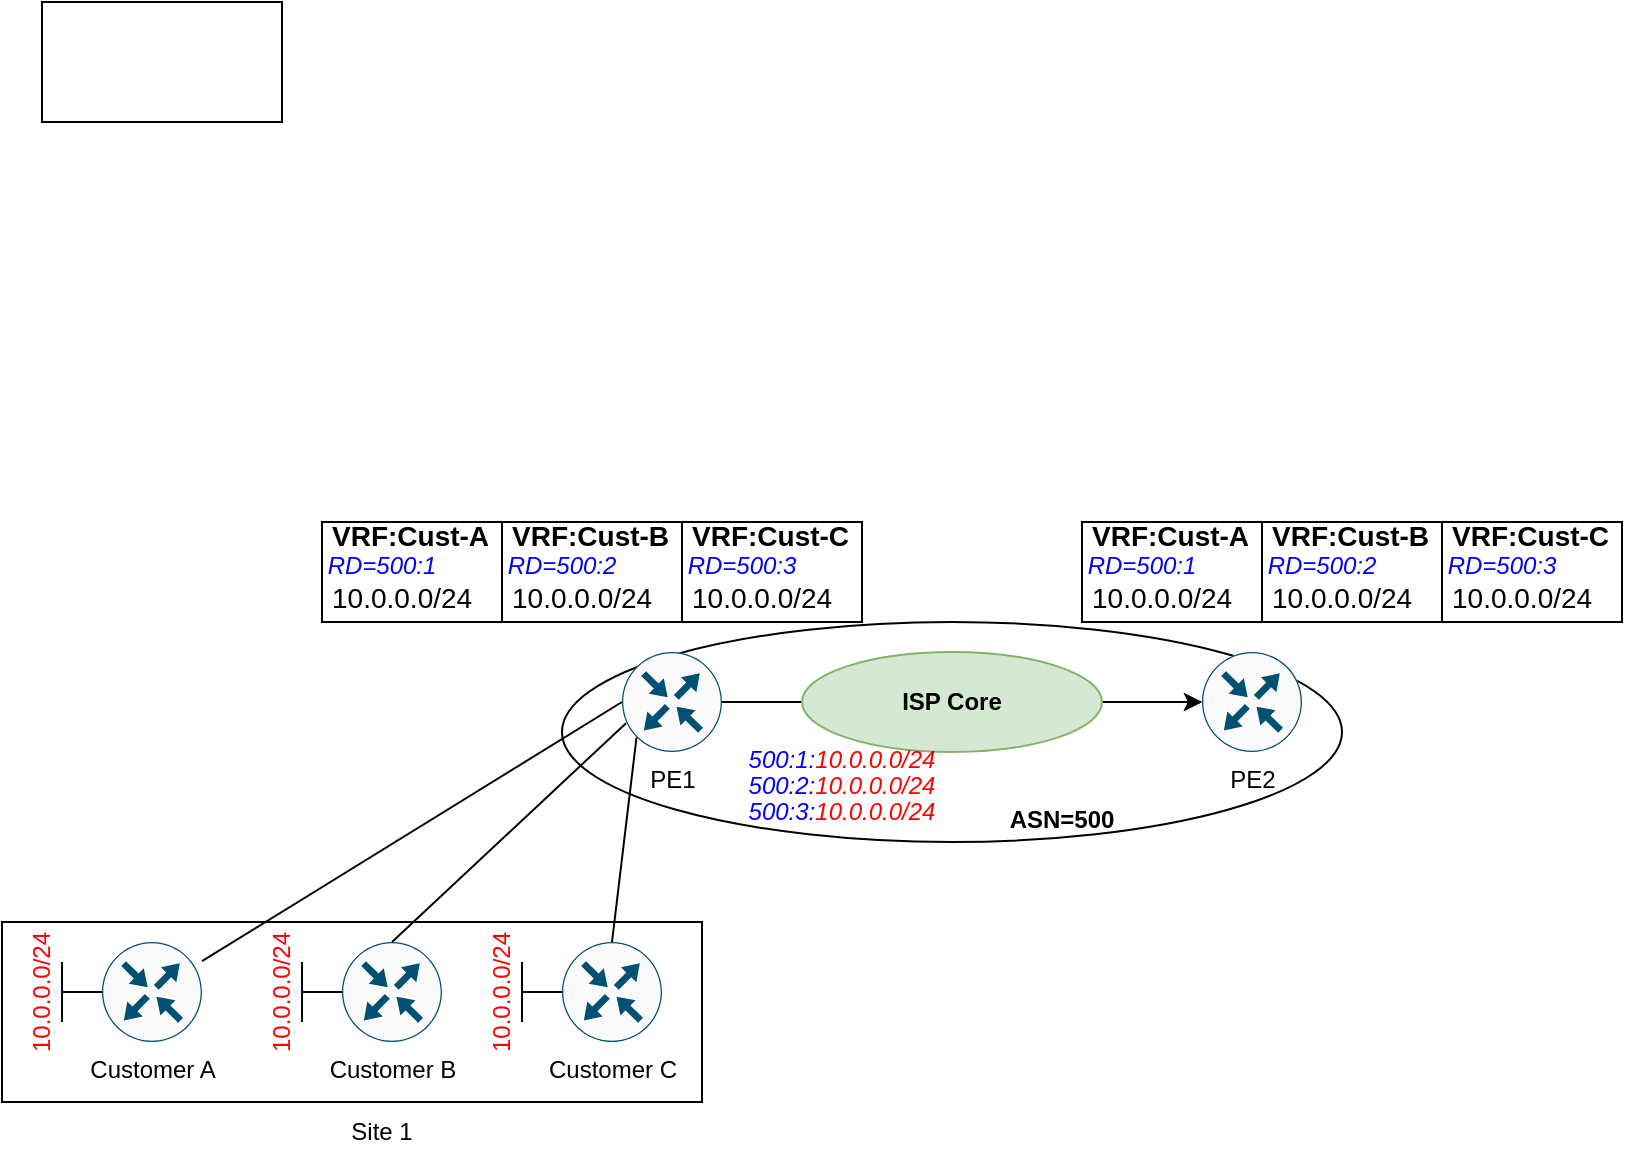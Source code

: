 <mxfile version="21.0.2" type="device"><diagram name="Page-1" id="muPaQaJCjlGbJcmJpqVc"><mxGraphModel dx="989" dy="488" grid="1" gridSize="10" guides="1" tooltips="1" connect="1" arrows="1" fold="1" page="1" pageScale="1" pageWidth="1169" pageHeight="827" math="0" shadow="0"><root><mxCell id="0"/><mxCell id="1" parent="0"/><mxCell id="kxpu9zdOZQyNYcgP9EJE-6" value="" style="ellipse;whiteSpace=wrap;html=1;" vertex="1" parent="1"><mxGeometry x="350" y="330" width="390" height="110" as="geometry"/></mxCell><mxCell id="kxpu9zdOZQyNYcgP9EJE-4" value="" style="rounded=0;whiteSpace=wrap;html=1;" vertex="1" parent="1"><mxGeometry x="70" y="480" width="350" height="90" as="geometry"/></mxCell><mxCell id="kxpu9zdOZQyNYcgP9EJE-10" style="rounded=0;orthogonalLoop=1;jettySize=auto;html=1;entryX=0;entryY=0.5;entryDx=0;entryDy=0;entryPerimeter=0;endArrow=none;endFill=0;" edge="1" parent="1" source="kxpu9zdOZQyNYcgP9EJE-1" target="kxpu9zdOZQyNYcgP9EJE-7"><mxGeometry relative="1" as="geometry"/></mxCell><mxCell id="kxpu9zdOZQyNYcgP9EJE-1" value="Customer A" style="sketch=0;points=[[0.5,0,0],[1,0.5,0],[0.5,1,0],[0,0.5,0],[0.145,0.145,0],[0.856,0.145,0],[0.855,0.856,0],[0.145,0.855,0]];verticalLabelPosition=bottom;html=1;verticalAlign=top;aspect=fixed;align=center;pointerEvents=1;shape=mxgraph.cisco19.rect;prIcon=router;fillColor=#FAFAFA;strokeColor=#005073;" vertex="1" parent="1"><mxGeometry x="120" y="490" width="50" height="50" as="geometry"/></mxCell><mxCell id="kxpu9zdOZQyNYcgP9EJE-2" value="Customer B" style="sketch=0;points=[[0.5,0,0],[1,0.5,0],[0.5,1,0],[0,0.5,0],[0.145,0.145,0],[0.856,0.145,0],[0.855,0.856,0],[0.145,0.855,0]];verticalLabelPosition=bottom;html=1;verticalAlign=top;aspect=fixed;align=center;pointerEvents=1;shape=mxgraph.cisco19.rect;prIcon=router;fillColor=#FAFAFA;strokeColor=#005073;" vertex="1" parent="1"><mxGeometry x="240" y="490" width="50" height="50" as="geometry"/></mxCell><mxCell id="kxpu9zdOZQyNYcgP9EJE-3" value="Customer C" style="sketch=0;points=[[0.5,0,0],[1,0.5,0],[0.5,1,0],[0,0.5,0],[0.145,0.145,0],[0.856,0.145,0],[0.855,0.856,0],[0.145,0.855,0]];verticalLabelPosition=bottom;html=1;verticalAlign=top;aspect=fixed;align=center;pointerEvents=1;shape=mxgraph.cisco19.rect;prIcon=router;fillColor=#FAFAFA;strokeColor=#005073;" vertex="1" parent="1"><mxGeometry x="350" y="490" width="50" height="50" as="geometry"/></mxCell><mxCell id="kxpu9zdOZQyNYcgP9EJE-5" value="Site 1" style="text;html=1;strokeColor=none;fillColor=none;align=center;verticalAlign=middle;whiteSpace=wrap;rounded=0;" vertex="1" parent="1"><mxGeometry x="230" y="570" width="60" height="30" as="geometry"/></mxCell><mxCell id="kxpu9zdOZQyNYcgP9EJE-34" style="edgeStyle=orthogonalEdgeStyle;rounded=0;orthogonalLoop=1;jettySize=auto;html=1;exitX=1;exitY=0.5;exitDx=0;exitDy=0;exitPerimeter=0;" edge="1" parent="1" source="kxpu9zdOZQyNYcgP9EJE-7" target="kxpu9zdOZQyNYcgP9EJE-8"><mxGeometry relative="1" as="geometry"/></mxCell><mxCell id="kxpu9zdOZQyNYcgP9EJE-7" value="PE1" style="sketch=0;points=[[0.5,0,0],[1,0.5,0],[0.5,1,0],[0,0.5,0],[0.145,0.145,0],[0.856,0.145,0],[0.855,0.856,0],[0.145,0.855,0]];verticalLabelPosition=bottom;html=1;verticalAlign=top;aspect=fixed;align=center;pointerEvents=1;shape=mxgraph.cisco19.rect;prIcon=router;fillColor=#FAFAFA;strokeColor=#005073;" vertex="1" parent="1"><mxGeometry x="380" y="345" width="50" height="50" as="geometry"/></mxCell><mxCell id="kxpu9zdOZQyNYcgP9EJE-8" value="PE2" style="sketch=0;points=[[0.5,0,0],[1,0.5,0],[0.5,1,0],[0,0.5,0],[0.145,0.145,0],[0.856,0.145,0],[0.855,0.856,0],[0.145,0.855,0]];verticalLabelPosition=bottom;html=1;verticalAlign=top;aspect=fixed;align=center;pointerEvents=1;shape=mxgraph.cisco19.rect;prIcon=router;fillColor=#FAFAFA;strokeColor=#005073;" vertex="1" parent="1"><mxGeometry x="670" y="345" width="50" height="50" as="geometry"/></mxCell><mxCell id="kxpu9zdOZQyNYcgP9EJE-35" value="" style="edgeStyle=orthogonalEdgeStyle;rounded=0;orthogonalLoop=1;jettySize=auto;html=1;" edge="1" parent="1" source="kxpu9zdOZQyNYcgP9EJE-9" target="kxpu9zdOZQyNYcgP9EJE-8"><mxGeometry relative="1" as="geometry"/></mxCell><mxCell id="kxpu9zdOZQyNYcgP9EJE-9" value="&lt;b&gt;ISP Core&lt;/b&gt;" style="ellipse;whiteSpace=wrap;html=1;fillColor=#d5e8d4;strokeColor=#82b366;" vertex="1" parent="1"><mxGeometry x="470" y="345" width="150" height="50" as="geometry"/></mxCell><mxCell id="kxpu9zdOZQyNYcgP9EJE-11" style="rounded=0;orthogonalLoop=1;jettySize=auto;html=1;endArrow=none;endFill=0;exitX=0.5;exitY=0;exitDx=0;exitDy=0;exitPerimeter=0;entryX=0.04;entryY=0.712;entryDx=0;entryDy=0;entryPerimeter=0;" edge="1" parent="1" source="kxpu9zdOZQyNYcgP9EJE-2" target="kxpu9zdOZQyNYcgP9EJE-7"><mxGeometry relative="1" as="geometry"><mxPoint x="180" y="510" as="sourcePoint"/><mxPoint x="390" y="380" as="targetPoint"/></mxGeometry></mxCell><mxCell id="kxpu9zdOZQyNYcgP9EJE-12" style="rounded=0;orthogonalLoop=1;jettySize=auto;html=1;entryX=0.145;entryY=0.855;entryDx=0;entryDy=0;entryPerimeter=0;endArrow=none;endFill=0;exitX=0.5;exitY=0;exitDx=0;exitDy=0;exitPerimeter=0;" edge="1" parent="1" source="kxpu9zdOZQyNYcgP9EJE-3" target="kxpu9zdOZQyNYcgP9EJE-7"><mxGeometry relative="1" as="geometry"><mxPoint x="275" y="500" as="sourcePoint"/><mxPoint x="390" y="380" as="targetPoint"/></mxGeometry></mxCell><mxCell id="kxpu9zdOZQyNYcgP9EJE-13" value="" style="endArrow=none;html=1;rounded=0;" edge="1" parent="1"><mxGeometry width="50" height="50" relative="1" as="geometry"><mxPoint x="100" y="530" as="sourcePoint"/><mxPoint x="100" y="500" as="targetPoint"/></mxGeometry></mxCell><mxCell id="kxpu9zdOZQyNYcgP9EJE-14" value="" style="endArrow=none;html=1;rounded=0;entryX=0;entryY=0.5;entryDx=0;entryDy=0;entryPerimeter=0;" edge="1" parent="1" target="kxpu9zdOZQyNYcgP9EJE-1"><mxGeometry width="50" height="50" relative="1" as="geometry"><mxPoint x="100" y="515" as="sourcePoint"/><mxPoint x="110" y="510" as="targetPoint"/></mxGeometry></mxCell><mxCell id="kxpu9zdOZQyNYcgP9EJE-16" value="" style="endArrow=none;html=1;rounded=0;entryX=0;entryY=0.5;entryDx=0;entryDy=0;entryPerimeter=0;" edge="1" parent="1"><mxGeometry width="50" height="50" relative="1" as="geometry"><mxPoint x="220" y="515" as="sourcePoint"/><mxPoint x="240" y="515" as="targetPoint"/></mxGeometry></mxCell><mxCell id="kxpu9zdOZQyNYcgP9EJE-17" value="" style="endArrow=none;html=1;rounded=0;" edge="1" parent="1"><mxGeometry width="50" height="50" relative="1" as="geometry"><mxPoint x="220" y="530" as="sourcePoint"/><mxPoint x="220" y="500" as="targetPoint"/></mxGeometry></mxCell><mxCell id="kxpu9zdOZQyNYcgP9EJE-18" value="" style="endArrow=none;html=1;rounded=0;entryX=0;entryY=0.5;entryDx=0;entryDy=0;entryPerimeter=0;" edge="1" parent="1"><mxGeometry width="50" height="50" relative="1" as="geometry"><mxPoint x="330" y="515" as="sourcePoint"/><mxPoint x="350" y="515" as="targetPoint"/></mxGeometry></mxCell><mxCell id="kxpu9zdOZQyNYcgP9EJE-19" value="" style="endArrow=none;html=1;rounded=0;" edge="1" parent="1"><mxGeometry width="50" height="50" relative="1" as="geometry"><mxPoint x="330" y="530" as="sourcePoint"/><mxPoint x="330" y="500" as="targetPoint"/></mxGeometry></mxCell><mxCell id="kxpu9zdOZQyNYcgP9EJE-20" value="&lt;font color=&quot;#ff0000&quot;&gt;10.0.0.0/24&lt;/font&gt;" style="text;html=1;strokeColor=none;fillColor=none;align=center;verticalAlign=middle;whiteSpace=wrap;rounded=0;rotation=-90;" vertex="1" parent="1"><mxGeometry x="180" y="500" width="60" height="30" as="geometry"/></mxCell><mxCell id="kxpu9zdOZQyNYcgP9EJE-21" value="&lt;font color=&quot;#ff0000&quot;&gt;10.0.0.0/24&lt;/font&gt;" style="text;html=1;strokeColor=none;fillColor=none;align=center;verticalAlign=middle;whiteSpace=wrap;rounded=0;rotation=-90;" vertex="1" parent="1"><mxGeometry x="290" y="500" width="60" height="30" as="geometry"/></mxCell><mxCell id="kxpu9zdOZQyNYcgP9EJE-22" value="&lt;font color=&quot;#ff0000&quot;&gt;10.0.0.0/24&lt;/font&gt;" style="text;html=1;strokeColor=none;fillColor=none;align=center;verticalAlign=middle;whiteSpace=wrap;rounded=0;rotation=-90;" vertex="1" parent="1"><mxGeometry x="60" y="500" width="60" height="30" as="geometry"/></mxCell><mxCell id="kxpu9zdOZQyNYcgP9EJE-23" value="" style="rounded=0;whiteSpace=wrap;html=1;" vertex="1" parent="1"><mxGeometry x="90" y="20" width="120" height="60" as="geometry"/></mxCell><mxCell id="kxpu9zdOZQyNYcgP9EJE-28" value="&lt;h1 style=&quot;font-size: 14px;&quot;&gt;&lt;font style=&quot;font-size: 14px;&quot;&gt;VRF:Cust-A&lt;/font&gt;&lt;/h1&gt;&lt;p style=&quot;font-size: 14px;&quot;&gt;&lt;font style=&quot;font-size: 14px;&quot;&gt;10.0.0.0/24&lt;/font&gt;&lt;/p&gt;" style="text;html=1;strokeColor=default;fillColor=default;spacing=5;spacingTop=-20;whiteSpace=wrap;overflow=hidden;rounded=0;" vertex="1" parent="1"><mxGeometry x="230" y="280" width="90" height="50" as="geometry"/></mxCell><mxCell id="kxpu9zdOZQyNYcgP9EJE-29" value="&lt;h1 style=&quot;font-size: 14px;&quot;&gt;&lt;font style=&quot;font-size: 14px;&quot;&gt;VRF:Cust-B&lt;/font&gt;&lt;/h1&gt;&lt;p style=&quot;font-size: 14px;&quot;&gt;&lt;font style=&quot;font-size: 14px;&quot;&gt;10.0.0.0/24&lt;/font&gt;&lt;/p&gt;" style="text;html=1;strokeColor=default;fillColor=default;spacing=5;spacingTop=-20;whiteSpace=wrap;overflow=hidden;rounded=0;" vertex="1" parent="1"><mxGeometry x="320" y="280" width="90" height="50" as="geometry"/></mxCell><mxCell id="kxpu9zdOZQyNYcgP9EJE-30" value="&lt;h1 style=&quot;font-size: 14px;&quot;&gt;&lt;font style=&quot;font-size: 14px;&quot;&gt;VRF:Cust-C&lt;/font&gt;&lt;/h1&gt;&lt;p style=&quot;font-size: 14px;&quot;&gt;&lt;font style=&quot;font-size: 14px;&quot;&gt;10.0.0.0/24&lt;/font&gt;&lt;/p&gt;" style="text;html=1;strokeColor=default;fillColor=default;spacing=5;spacingTop=-20;whiteSpace=wrap;overflow=hidden;rounded=0;" vertex="1" parent="1"><mxGeometry x="410" y="280" width="90" height="50" as="geometry"/></mxCell><mxCell id="kxpu9zdOZQyNYcgP9EJE-31" value="&lt;i&gt;&lt;font color=&quot;#0000ff&quot;&gt;RD=500:1&lt;/font&gt;&lt;/i&gt;" style="text;html=1;strokeColor=none;fillColor=none;align=center;verticalAlign=middle;whiteSpace=wrap;rounded=0;" vertex="1" parent="1"><mxGeometry x="230" y="287" width="60" height="30" as="geometry"/></mxCell><mxCell id="kxpu9zdOZQyNYcgP9EJE-32" value="&lt;i&gt;&lt;font color=&quot;#0000ff&quot;&gt;RD=500:2&lt;/font&gt;&lt;/i&gt;" style="text;html=1;strokeColor=none;fillColor=none;align=center;verticalAlign=middle;whiteSpace=wrap;rounded=0;" vertex="1" parent="1"><mxGeometry x="320" y="287" width="60" height="30" as="geometry"/></mxCell><mxCell id="kxpu9zdOZQyNYcgP9EJE-33" value="&lt;i&gt;&lt;font color=&quot;#0000ff&quot;&gt;RD=500:3&lt;/font&gt;&lt;/i&gt;" style="text;html=1;strokeColor=none;fillColor=none;align=center;verticalAlign=middle;whiteSpace=wrap;rounded=0;" vertex="1" parent="1"><mxGeometry x="410" y="287" width="60" height="30" as="geometry"/></mxCell><mxCell id="kxpu9zdOZQyNYcgP9EJE-36" value="&lt;i&gt;&lt;font color=&quot;#0000ff&quot;&gt;500:1:&lt;/font&gt;&lt;font color=&quot;#ff0000&quot;&gt;10.0.0.0/24&lt;/font&gt;&lt;/i&gt;" style="text;html=1;strokeColor=none;fillColor=none;align=center;verticalAlign=middle;whiteSpace=wrap;rounded=0;" vertex="1" parent="1"><mxGeometry x="460" y="384" width="60" height="30" as="geometry"/></mxCell><mxCell id="kxpu9zdOZQyNYcgP9EJE-37" value="&lt;i&gt;&lt;font color=&quot;#0000ff&quot;&gt;500:2:&lt;/font&gt;&lt;font color=&quot;#ff0000&quot;&gt;10.0.0.0/24&lt;/font&gt;&lt;/i&gt;" style="text;html=1;strokeColor=none;fillColor=none;align=center;verticalAlign=middle;whiteSpace=wrap;rounded=0;" vertex="1" parent="1"><mxGeometry x="460" y="397" width="60" height="30" as="geometry"/></mxCell><mxCell id="kxpu9zdOZQyNYcgP9EJE-39" value="&lt;i&gt;&lt;font color=&quot;#0000ff&quot;&gt;500:3:&lt;/font&gt;&lt;font color=&quot;#ff0000&quot;&gt;10.0.0.0/24&lt;/font&gt;&lt;/i&gt;" style="text;html=1;strokeColor=none;fillColor=none;align=center;verticalAlign=middle;whiteSpace=wrap;rounded=0;" vertex="1" parent="1"><mxGeometry x="460" y="410" width="60" height="30" as="geometry"/></mxCell><mxCell id="kxpu9zdOZQyNYcgP9EJE-40" value="&lt;h1 style=&quot;font-size: 14px;&quot;&gt;&lt;font style=&quot;font-size: 14px;&quot;&gt;VRF:Cust-A&lt;/font&gt;&lt;/h1&gt;&lt;p style=&quot;font-size: 14px;&quot;&gt;&lt;font style=&quot;font-size: 14px;&quot;&gt;10.0.0.0/24&lt;/font&gt;&lt;/p&gt;" style="text;html=1;strokeColor=default;fillColor=default;spacing=5;spacingTop=-20;whiteSpace=wrap;overflow=hidden;rounded=0;" vertex="1" parent="1"><mxGeometry x="610" y="280" width="90" height="50" as="geometry"/></mxCell><mxCell id="kxpu9zdOZQyNYcgP9EJE-41" value="&lt;h1 style=&quot;font-size: 14px;&quot;&gt;&lt;font style=&quot;font-size: 14px;&quot;&gt;VRF:Cust-B&lt;/font&gt;&lt;/h1&gt;&lt;p style=&quot;font-size: 14px;&quot;&gt;&lt;font style=&quot;font-size: 14px;&quot;&gt;10.0.0.0/24&lt;/font&gt;&lt;/p&gt;" style="text;html=1;strokeColor=default;fillColor=default;spacing=5;spacingTop=-20;whiteSpace=wrap;overflow=hidden;rounded=0;" vertex="1" parent="1"><mxGeometry x="700" y="280" width="90" height="50" as="geometry"/></mxCell><mxCell id="kxpu9zdOZQyNYcgP9EJE-42" value="&lt;h1 style=&quot;font-size: 14px;&quot;&gt;&lt;font style=&quot;font-size: 14px;&quot;&gt;VRF:Cust-C&lt;/font&gt;&lt;/h1&gt;&lt;p style=&quot;font-size: 14px;&quot;&gt;&lt;font style=&quot;font-size: 14px;&quot;&gt;10.0.0.0/24&lt;/font&gt;&lt;/p&gt;" style="text;html=1;strokeColor=default;fillColor=default;spacing=5;spacingTop=-20;whiteSpace=wrap;overflow=hidden;rounded=0;" vertex="1" parent="1"><mxGeometry x="790" y="280" width="90" height="50" as="geometry"/></mxCell><mxCell id="kxpu9zdOZQyNYcgP9EJE-43" value="&lt;i&gt;&lt;font color=&quot;#0000ff&quot;&gt;RD=500:1&lt;/font&gt;&lt;/i&gt;" style="text;html=1;strokeColor=none;fillColor=none;align=center;verticalAlign=middle;whiteSpace=wrap;rounded=0;" vertex="1" parent="1"><mxGeometry x="610" y="287" width="60" height="30" as="geometry"/></mxCell><mxCell id="kxpu9zdOZQyNYcgP9EJE-44" value="&lt;i&gt;&lt;font color=&quot;#0000ff&quot;&gt;RD=500:2&lt;/font&gt;&lt;/i&gt;" style="text;html=1;strokeColor=none;fillColor=none;align=center;verticalAlign=middle;whiteSpace=wrap;rounded=0;" vertex="1" parent="1"><mxGeometry x="700" y="287" width="60" height="30" as="geometry"/></mxCell><mxCell id="kxpu9zdOZQyNYcgP9EJE-45" value="&lt;i&gt;&lt;font color=&quot;#0000ff&quot;&gt;RD=500:3&lt;/font&gt;&lt;/i&gt;" style="text;html=1;strokeColor=none;fillColor=none;align=center;verticalAlign=middle;whiteSpace=wrap;rounded=0;" vertex="1" parent="1"><mxGeometry x="790" y="287" width="60" height="30" as="geometry"/></mxCell><mxCell id="kxpu9zdOZQyNYcgP9EJE-46" value="&lt;b&gt;ASN=500&lt;/b&gt;" style="text;html=1;strokeColor=none;fillColor=none;align=center;verticalAlign=middle;whiteSpace=wrap;rounded=0;" vertex="1" parent="1"><mxGeometry x="570" y="414" width="60" height="30" as="geometry"/></mxCell></root></mxGraphModel></diagram></mxfile>